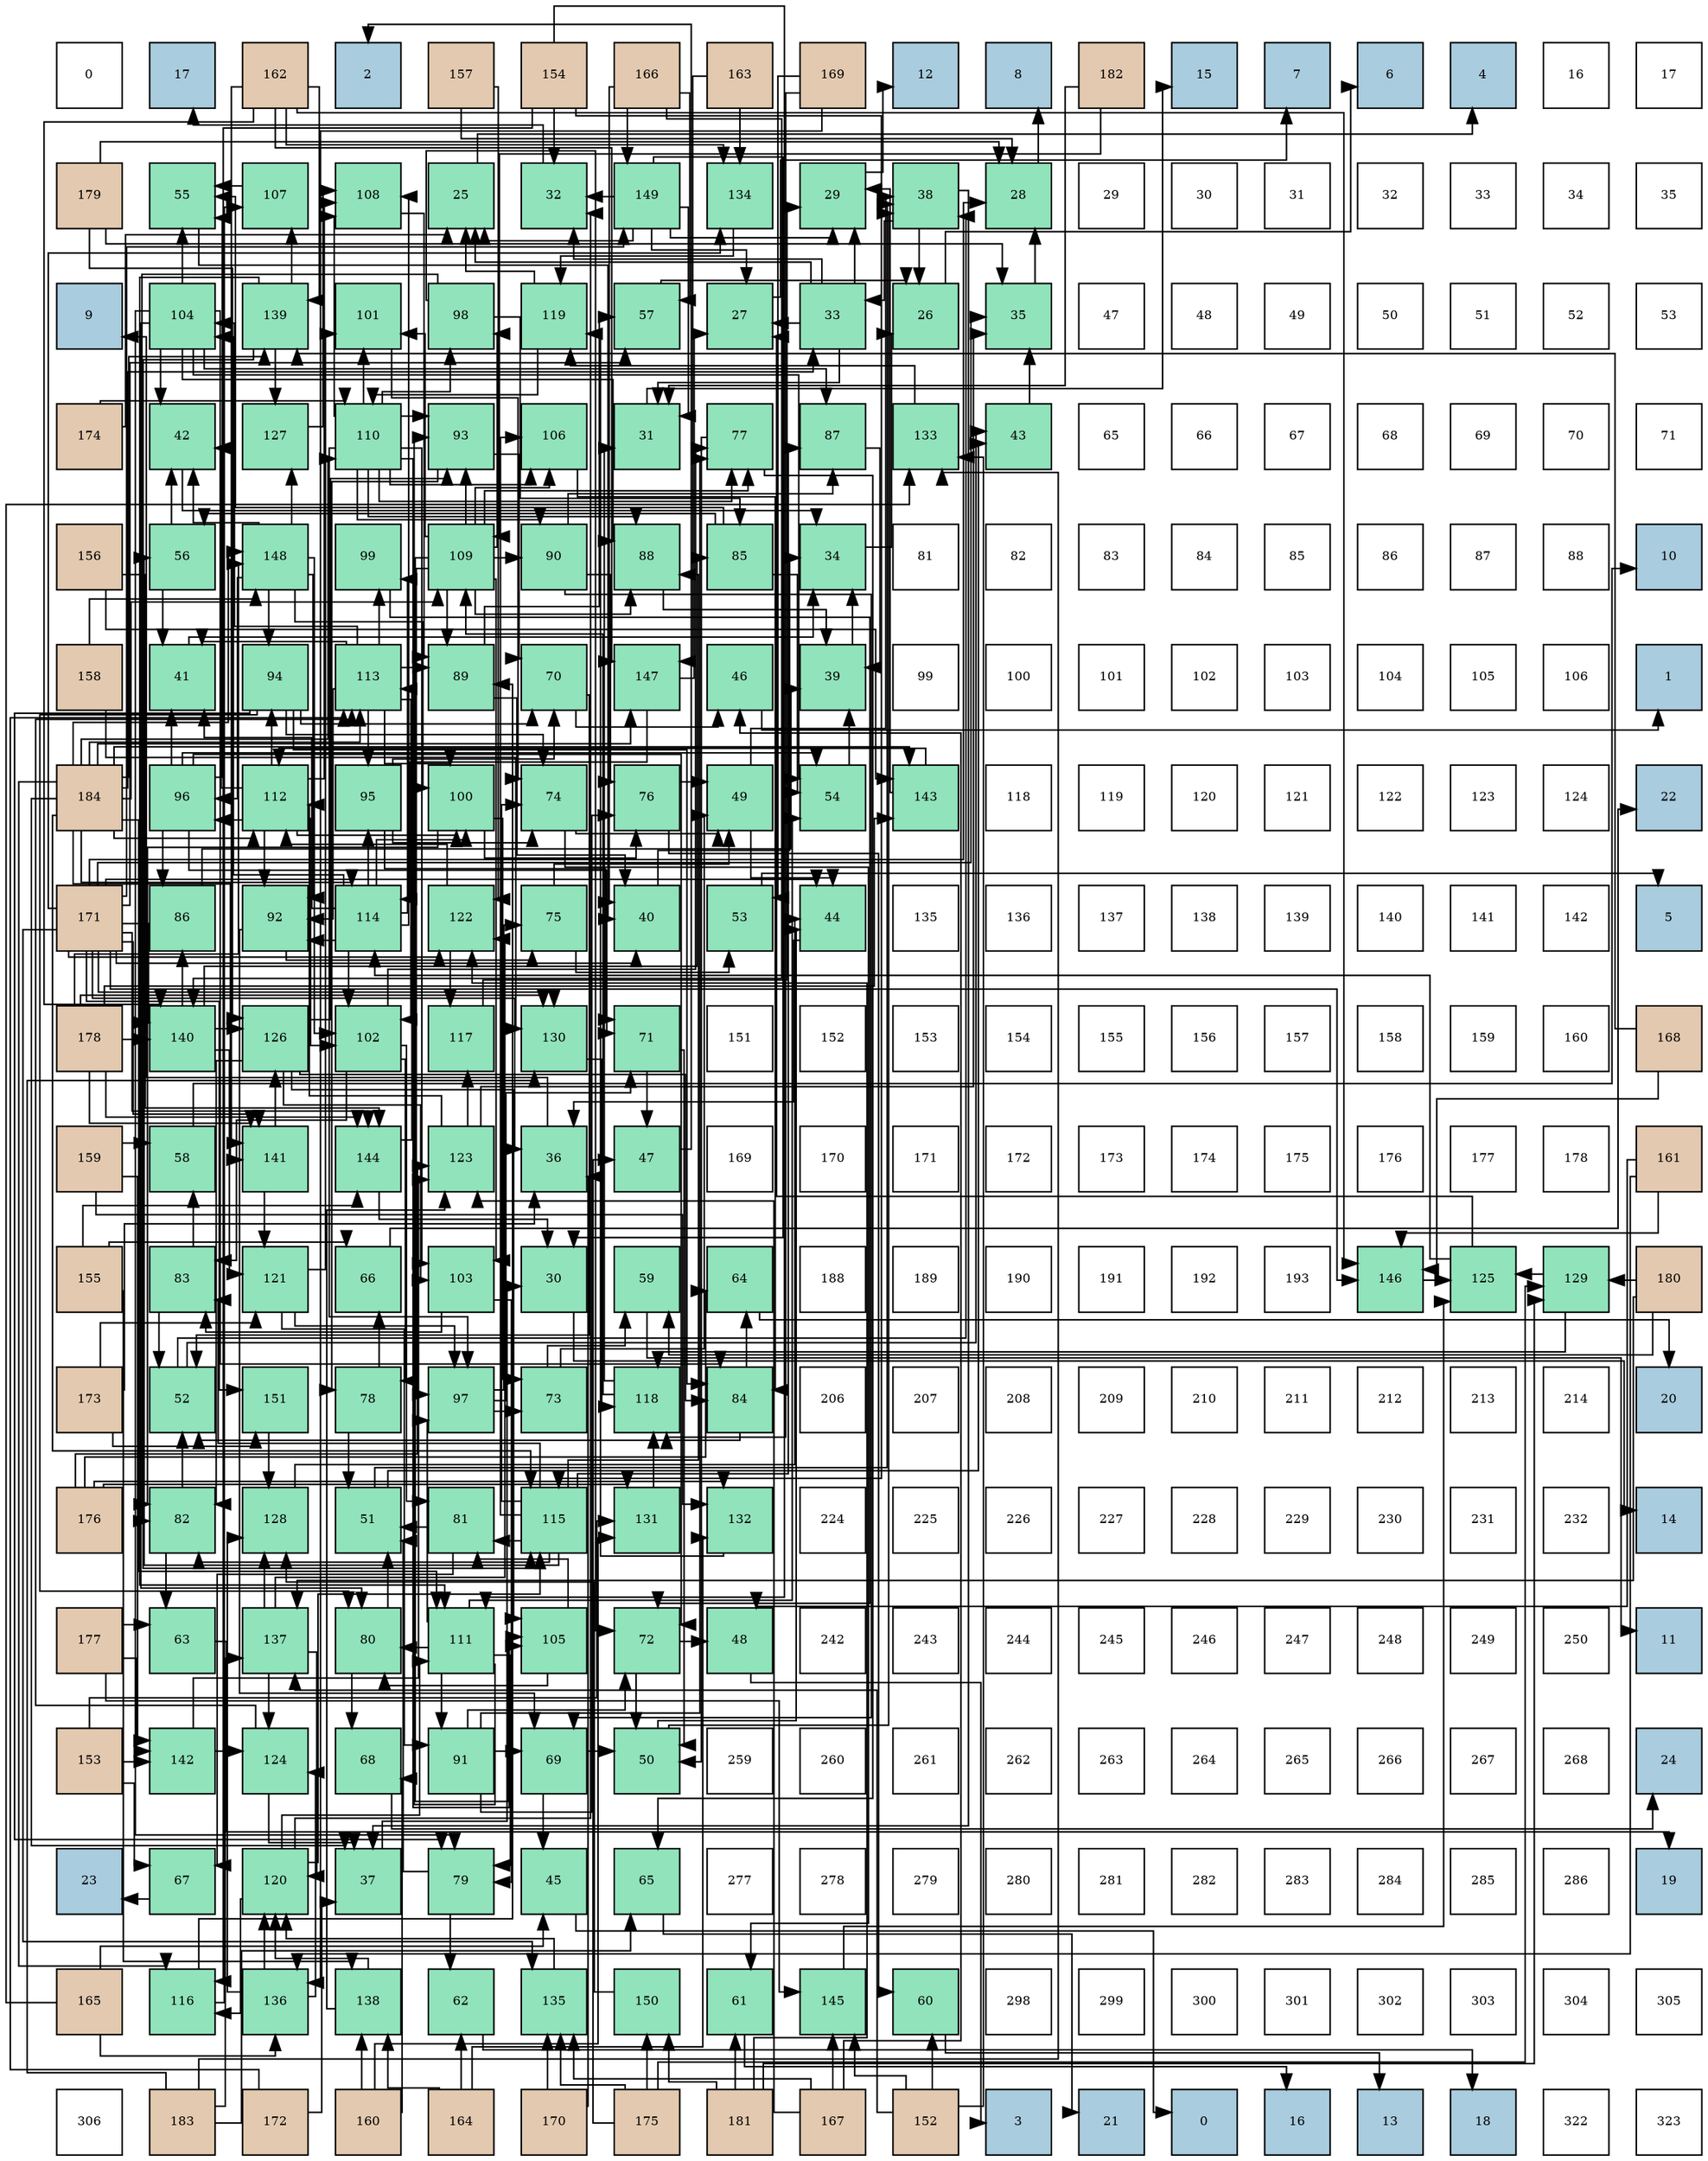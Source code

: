 digraph layout{
 rankdir=TB;
 splines=ortho;
 node [style=filled shape=square fixedsize=true width=0.6];
0[label="0", fontsize=8, fillcolor="#ffffff"];
1[label="17", fontsize=8, fillcolor="#a9ccde"];
2[label="162", fontsize=8, fillcolor="#e3c9af"];
3[label="2", fontsize=8, fillcolor="#a9ccde"];
4[label="157", fontsize=8, fillcolor="#e3c9af"];
5[label="154", fontsize=8, fillcolor="#e3c9af"];
6[label="166", fontsize=8, fillcolor="#e3c9af"];
7[label="163", fontsize=8, fillcolor="#e3c9af"];
8[label="169", fontsize=8, fillcolor="#e3c9af"];
9[label="12", fontsize=8, fillcolor="#a9ccde"];
10[label="8", fontsize=8, fillcolor="#a9ccde"];
11[label="182", fontsize=8, fillcolor="#e3c9af"];
12[label="15", fontsize=8, fillcolor="#a9ccde"];
13[label="7", fontsize=8, fillcolor="#a9ccde"];
14[label="6", fontsize=8, fillcolor="#a9ccde"];
15[label="4", fontsize=8, fillcolor="#a9ccde"];
16[label="16", fontsize=8, fillcolor="#ffffff"];
17[label="17", fontsize=8, fillcolor="#ffffff"];
18[label="179", fontsize=8, fillcolor="#e3c9af"];
19[label="55", fontsize=8, fillcolor="#91e3bb"];
20[label="107", fontsize=8, fillcolor="#91e3bb"];
21[label="108", fontsize=8, fillcolor="#91e3bb"];
22[label="25", fontsize=8, fillcolor="#91e3bb"];
23[label="32", fontsize=8, fillcolor="#91e3bb"];
24[label="149", fontsize=8, fillcolor="#91e3bb"];
25[label="134", fontsize=8, fillcolor="#91e3bb"];
26[label="29", fontsize=8, fillcolor="#91e3bb"];
27[label="38", fontsize=8, fillcolor="#91e3bb"];
28[label="28", fontsize=8, fillcolor="#91e3bb"];
29[label="29", fontsize=8, fillcolor="#ffffff"];
30[label="30", fontsize=8, fillcolor="#ffffff"];
31[label="31", fontsize=8, fillcolor="#ffffff"];
32[label="32", fontsize=8, fillcolor="#ffffff"];
33[label="33", fontsize=8, fillcolor="#ffffff"];
34[label="34", fontsize=8, fillcolor="#ffffff"];
35[label="35", fontsize=8, fillcolor="#ffffff"];
36[label="9", fontsize=8, fillcolor="#a9ccde"];
37[label="104", fontsize=8, fillcolor="#91e3bb"];
38[label="139", fontsize=8, fillcolor="#91e3bb"];
39[label="101", fontsize=8, fillcolor="#91e3bb"];
40[label="98", fontsize=8, fillcolor="#91e3bb"];
41[label="119", fontsize=8, fillcolor="#91e3bb"];
42[label="57", fontsize=8, fillcolor="#91e3bb"];
43[label="27", fontsize=8, fillcolor="#91e3bb"];
44[label="33", fontsize=8, fillcolor="#91e3bb"];
45[label="26", fontsize=8, fillcolor="#91e3bb"];
46[label="35", fontsize=8, fillcolor="#91e3bb"];
47[label="47", fontsize=8, fillcolor="#ffffff"];
48[label="48", fontsize=8, fillcolor="#ffffff"];
49[label="49", fontsize=8, fillcolor="#ffffff"];
50[label="50", fontsize=8, fillcolor="#ffffff"];
51[label="51", fontsize=8, fillcolor="#ffffff"];
52[label="52", fontsize=8, fillcolor="#ffffff"];
53[label="53", fontsize=8, fillcolor="#ffffff"];
54[label="174", fontsize=8, fillcolor="#e3c9af"];
55[label="42", fontsize=8, fillcolor="#91e3bb"];
56[label="127", fontsize=8, fillcolor="#91e3bb"];
57[label="110", fontsize=8, fillcolor="#91e3bb"];
58[label="93", fontsize=8, fillcolor="#91e3bb"];
59[label="106", fontsize=8, fillcolor="#91e3bb"];
60[label="31", fontsize=8, fillcolor="#91e3bb"];
61[label="77", fontsize=8, fillcolor="#91e3bb"];
62[label="87", fontsize=8, fillcolor="#91e3bb"];
63[label="133", fontsize=8, fillcolor="#91e3bb"];
64[label="43", fontsize=8, fillcolor="#91e3bb"];
65[label="65", fontsize=8, fillcolor="#ffffff"];
66[label="66", fontsize=8, fillcolor="#ffffff"];
67[label="67", fontsize=8, fillcolor="#ffffff"];
68[label="68", fontsize=8, fillcolor="#ffffff"];
69[label="69", fontsize=8, fillcolor="#ffffff"];
70[label="70", fontsize=8, fillcolor="#ffffff"];
71[label="71", fontsize=8, fillcolor="#ffffff"];
72[label="156", fontsize=8, fillcolor="#e3c9af"];
73[label="56", fontsize=8, fillcolor="#91e3bb"];
74[label="148", fontsize=8, fillcolor="#91e3bb"];
75[label="99", fontsize=8, fillcolor="#91e3bb"];
76[label="109", fontsize=8, fillcolor="#91e3bb"];
77[label="90", fontsize=8, fillcolor="#91e3bb"];
78[label="88", fontsize=8, fillcolor="#91e3bb"];
79[label="85", fontsize=8, fillcolor="#91e3bb"];
80[label="34", fontsize=8, fillcolor="#91e3bb"];
81[label="81", fontsize=8, fillcolor="#ffffff"];
82[label="82", fontsize=8, fillcolor="#ffffff"];
83[label="83", fontsize=8, fillcolor="#ffffff"];
84[label="84", fontsize=8, fillcolor="#ffffff"];
85[label="85", fontsize=8, fillcolor="#ffffff"];
86[label="86", fontsize=8, fillcolor="#ffffff"];
87[label="87", fontsize=8, fillcolor="#ffffff"];
88[label="88", fontsize=8, fillcolor="#ffffff"];
89[label="10", fontsize=8, fillcolor="#a9ccde"];
90[label="158", fontsize=8, fillcolor="#e3c9af"];
91[label="41", fontsize=8, fillcolor="#91e3bb"];
92[label="94", fontsize=8, fillcolor="#91e3bb"];
93[label="113", fontsize=8, fillcolor="#91e3bb"];
94[label="89", fontsize=8, fillcolor="#91e3bb"];
95[label="70", fontsize=8, fillcolor="#91e3bb"];
96[label="147", fontsize=8, fillcolor="#91e3bb"];
97[label="46", fontsize=8, fillcolor="#91e3bb"];
98[label="39", fontsize=8, fillcolor="#91e3bb"];
99[label="99", fontsize=8, fillcolor="#ffffff"];
100[label="100", fontsize=8, fillcolor="#ffffff"];
101[label="101", fontsize=8, fillcolor="#ffffff"];
102[label="102", fontsize=8, fillcolor="#ffffff"];
103[label="103", fontsize=8, fillcolor="#ffffff"];
104[label="104", fontsize=8, fillcolor="#ffffff"];
105[label="105", fontsize=8, fillcolor="#ffffff"];
106[label="106", fontsize=8, fillcolor="#ffffff"];
107[label="1", fontsize=8, fillcolor="#a9ccde"];
108[label="184", fontsize=8, fillcolor="#e3c9af"];
109[label="96", fontsize=8, fillcolor="#91e3bb"];
110[label="112", fontsize=8, fillcolor="#91e3bb"];
111[label="95", fontsize=8, fillcolor="#91e3bb"];
112[label="100", fontsize=8, fillcolor="#91e3bb"];
113[label="74", fontsize=8, fillcolor="#91e3bb"];
114[label="76", fontsize=8, fillcolor="#91e3bb"];
115[label="49", fontsize=8, fillcolor="#91e3bb"];
116[label="54", fontsize=8, fillcolor="#91e3bb"];
117[label="143", fontsize=8, fillcolor="#91e3bb"];
118[label="118", fontsize=8, fillcolor="#ffffff"];
119[label="119", fontsize=8, fillcolor="#ffffff"];
120[label="120", fontsize=8, fillcolor="#ffffff"];
121[label="121", fontsize=8, fillcolor="#ffffff"];
122[label="122", fontsize=8, fillcolor="#ffffff"];
123[label="123", fontsize=8, fillcolor="#ffffff"];
124[label="124", fontsize=8, fillcolor="#ffffff"];
125[label="22", fontsize=8, fillcolor="#a9ccde"];
126[label="171", fontsize=8, fillcolor="#e3c9af"];
127[label="86", fontsize=8, fillcolor="#91e3bb"];
128[label="92", fontsize=8, fillcolor="#91e3bb"];
129[label="114", fontsize=8, fillcolor="#91e3bb"];
130[label="122", fontsize=8, fillcolor="#91e3bb"];
131[label="75", fontsize=8, fillcolor="#91e3bb"];
132[label="40", fontsize=8, fillcolor="#91e3bb"];
133[label="53", fontsize=8, fillcolor="#91e3bb"];
134[label="44", fontsize=8, fillcolor="#91e3bb"];
135[label="135", fontsize=8, fillcolor="#ffffff"];
136[label="136", fontsize=8, fillcolor="#ffffff"];
137[label="137", fontsize=8, fillcolor="#ffffff"];
138[label="138", fontsize=8, fillcolor="#ffffff"];
139[label="139", fontsize=8, fillcolor="#ffffff"];
140[label="140", fontsize=8, fillcolor="#ffffff"];
141[label="141", fontsize=8, fillcolor="#ffffff"];
142[label="142", fontsize=8, fillcolor="#ffffff"];
143[label="5", fontsize=8, fillcolor="#a9ccde"];
144[label="178", fontsize=8, fillcolor="#e3c9af"];
145[label="140", fontsize=8, fillcolor="#91e3bb"];
146[label="126", fontsize=8, fillcolor="#91e3bb"];
147[label="102", fontsize=8, fillcolor="#91e3bb"];
148[label="117", fontsize=8, fillcolor="#91e3bb"];
149[label="130", fontsize=8, fillcolor="#91e3bb"];
150[label="71", fontsize=8, fillcolor="#91e3bb"];
151[label="151", fontsize=8, fillcolor="#ffffff"];
152[label="152", fontsize=8, fillcolor="#ffffff"];
153[label="153", fontsize=8, fillcolor="#ffffff"];
154[label="154", fontsize=8, fillcolor="#ffffff"];
155[label="155", fontsize=8, fillcolor="#ffffff"];
156[label="156", fontsize=8, fillcolor="#ffffff"];
157[label="157", fontsize=8, fillcolor="#ffffff"];
158[label="158", fontsize=8, fillcolor="#ffffff"];
159[label="159", fontsize=8, fillcolor="#ffffff"];
160[label="160", fontsize=8, fillcolor="#ffffff"];
161[label="168", fontsize=8, fillcolor="#e3c9af"];
162[label="159", fontsize=8, fillcolor="#e3c9af"];
163[label="58", fontsize=8, fillcolor="#91e3bb"];
164[label="141", fontsize=8, fillcolor="#91e3bb"];
165[label="144", fontsize=8, fillcolor="#91e3bb"];
166[label="123", fontsize=8, fillcolor="#91e3bb"];
167[label="36", fontsize=8, fillcolor="#91e3bb"];
168[label="47", fontsize=8, fillcolor="#91e3bb"];
169[label="169", fontsize=8, fillcolor="#ffffff"];
170[label="170", fontsize=8, fillcolor="#ffffff"];
171[label="171", fontsize=8, fillcolor="#ffffff"];
172[label="172", fontsize=8, fillcolor="#ffffff"];
173[label="173", fontsize=8, fillcolor="#ffffff"];
174[label="174", fontsize=8, fillcolor="#ffffff"];
175[label="175", fontsize=8, fillcolor="#ffffff"];
176[label="176", fontsize=8, fillcolor="#ffffff"];
177[label="177", fontsize=8, fillcolor="#ffffff"];
178[label="178", fontsize=8, fillcolor="#ffffff"];
179[label="161", fontsize=8, fillcolor="#e3c9af"];
180[label="155", fontsize=8, fillcolor="#e3c9af"];
181[label="83", fontsize=8, fillcolor="#91e3bb"];
182[label="121", fontsize=8, fillcolor="#91e3bb"];
183[label="66", fontsize=8, fillcolor="#91e3bb"];
184[label="103", fontsize=8, fillcolor="#91e3bb"];
185[label="30", fontsize=8, fillcolor="#91e3bb"];
186[label="59", fontsize=8, fillcolor="#91e3bb"];
187[label="64", fontsize=8, fillcolor="#91e3bb"];
188[label="188", fontsize=8, fillcolor="#ffffff"];
189[label="189", fontsize=8, fillcolor="#ffffff"];
190[label="190", fontsize=8, fillcolor="#ffffff"];
191[label="191", fontsize=8, fillcolor="#ffffff"];
192[label="192", fontsize=8, fillcolor="#ffffff"];
193[label="193", fontsize=8, fillcolor="#ffffff"];
194[label="146", fontsize=8, fillcolor="#91e3bb"];
195[label="125", fontsize=8, fillcolor="#91e3bb"];
196[label="129", fontsize=8, fillcolor="#91e3bb"];
197[label="180", fontsize=8, fillcolor="#e3c9af"];
198[label="173", fontsize=8, fillcolor="#e3c9af"];
199[label="52", fontsize=8, fillcolor="#91e3bb"];
200[label="151", fontsize=8, fillcolor="#91e3bb"];
201[label="78", fontsize=8, fillcolor="#91e3bb"];
202[label="97", fontsize=8, fillcolor="#91e3bb"];
203[label="73", fontsize=8, fillcolor="#91e3bb"];
204[label="118", fontsize=8, fillcolor="#91e3bb"];
205[label="84", fontsize=8, fillcolor="#91e3bb"];
206[label="206", fontsize=8, fillcolor="#ffffff"];
207[label="207", fontsize=8, fillcolor="#ffffff"];
208[label="208", fontsize=8, fillcolor="#ffffff"];
209[label="209", fontsize=8, fillcolor="#ffffff"];
210[label="210", fontsize=8, fillcolor="#ffffff"];
211[label="211", fontsize=8, fillcolor="#ffffff"];
212[label="212", fontsize=8, fillcolor="#ffffff"];
213[label="213", fontsize=8, fillcolor="#ffffff"];
214[label="214", fontsize=8, fillcolor="#ffffff"];
215[label="20", fontsize=8, fillcolor="#a9ccde"];
216[label="176", fontsize=8, fillcolor="#e3c9af"];
217[label="82", fontsize=8, fillcolor="#91e3bb"];
218[label="128", fontsize=8, fillcolor="#91e3bb"];
219[label="51", fontsize=8, fillcolor="#91e3bb"];
220[label="81", fontsize=8, fillcolor="#91e3bb"];
221[label="115", fontsize=8, fillcolor="#91e3bb"];
222[label="131", fontsize=8, fillcolor="#91e3bb"];
223[label="132", fontsize=8, fillcolor="#91e3bb"];
224[label="224", fontsize=8, fillcolor="#ffffff"];
225[label="225", fontsize=8, fillcolor="#ffffff"];
226[label="226", fontsize=8, fillcolor="#ffffff"];
227[label="227", fontsize=8, fillcolor="#ffffff"];
228[label="228", fontsize=8, fillcolor="#ffffff"];
229[label="229", fontsize=8, fillcolor="#ffffff"];
230[label="230", fontsize=8, fillcolor="#ffffff"];
231[label="231", fontsize=8, fillcolor="#ffffff"];
232[label="232", fontsize=8, fillcolor="#ffffff"];
233[label="14", fontsize=8, fillcolor="#a9ccde"];
234[label="177", fontsize=8, fillcolor="#e3c9af"];
235[label="63", fontsize=8, fillcolor="#91e3bb"];
236[label="137", fontsize=8, fillcolor="#91e3bb"];
237[label="80", fontsize=8, fillcolor="#91e3bb"];
238[label="111", fontsize=8, fillcolor="#91e3bb"];
239[label="105", fontsize=8, fillcolor="#91e3bb"];
240[label="72", fontsize=8, fillcolor="#91e3bb"];
241[label="48", fontsize=8, fillcolor="#91e3bb"];
242[label="242", fontsize=8, fillcolor="#ffffff"];
243[label="243", fontsize=8, fillcolor="#ffffff"];
244[label="244", fontsize=8, fillcolor="#ffffff"];
245[label="245", fontsize=8, fillcolor="#ffffff"];
246[label="246", fontsize=8, fillcolor="#ffffff"];
247[label="247", fontsize=8, fillcolor="#ffffff"];
248[label="248", fontsize=8, fillcolor="#ffffff"];
249[label="249", fontsize=8, fillcolor="#ffffff"];
250[label="250", fontsize=8, fillcolor="#ffffff"];
251[label="11", fontsize=8, fillcolor="#a9ccde"];
252[label="153", fontsize=8, fillcolor="#e3c9af"];
253[label="142", fontsize=8, fillcolor="#91e3bb"];
254[label="124", fontsize=8, fillcolor="#91e3bb"];
255[label="68", fontsize=8, fillcolor="#91e3bb"];
256[label="91", fontsize=8, fillcolor="#91e3bb"];
257[label="69", fontsize=8, fillcolor="#91e3bb"];
258[label="50", fontsize=8, fillcolor="#91e3bb"];
259[label="259", fontsize=8, fillcolor="#ffffff"];
260[label="260", fontsize=8, fillcolor="#ffffff"];
261[label="261", fontsize=8, fillcolor="#ffffff"];
262[label="262", fontsize=8, fillcolor="#ffffff"];
263[label="263", fontsize=8, fillcolor="#ffffff"];
264[label="264", fontsize=8, fillcolor="#ffffff"];
265[label="265", fontsize=8, fillcolor="#ffffff"];
266[label="266", fontsize=8, fillcolor="#ffffff"];
267[label="267", fontsize=8, fillcolor="#ffffff"];
268[label="268", fontsize=8, fillcolor="#ffffff"];
269[label="24", fontsize=8, fillcolor="#a9ccde"];
270[label="23", fontsize=8, fillcolor="#a9ccde"];
271[label="67", fontsize=8, fillcolor="#91e3bb"];
272[label="120", fontsize=8, fillcolor="#91e3bb"];
273[label="37", fontsize=8, fillcolor="#91e3bb"];
274[label="79", fontsize=8, fillcolor="#91e3bb"];
275[label="45", fontsize=8, fillcolor="#91e3bb"];
276[label="65", fontsize=8, fillcolor="#91e3bb"];
277[label="277", fontsize=8, fillcolor="#ffffff"];
278[label="278", fontsize=8, fillcolor="#ffffff"];
279[label="279", fontsize=8, fillcolor="#ffffff"];
280[label="280", fontsize=8, fillcolor="#ffffff"];
281[label="281", fontsize=8, fillcolor="#ffffff"];
282[label="282", fontsize=8, fillcolor="#ffffff"];
283[label="283", fontsize=8, fillcolor="#ffffff"];
284[label="284", fontsize=8, fillcolor="#ffffff"];
285[label="285", fontsize=8, fillcolor="#ffffff"];
286[label="286", fontsize=8, fillcolor="#ffffff"];
287[label="19", fontsize=8, fillcolor="#a9ccde"];
288[label="165", fontsize=8, fillcolor="#e3c9af"];
289[label="116", fontsize=8, fillcolor="#91e3bb"];
290[label="136", fontsize=8, fillcolor="#91e3bb"];
291[label="138", fontsize=8, fillcolor="#91e3bb"];
292[label="62", fontsize=8, fillcolor="#91e3bb"];
293[label="135", fontsize=8, fillcolor="#91e3bb"];
294[label="150", fontsize=8, fillcolor="#91e3bb"];
295[label="61", fontsize=8, fillcolor="#91e3bb"];
296[label="145", fontsize=8, fillcolor="#91e3bb"];
297[label="60", fontsize=8, fillcolor="#91e3bb"];
298[label="298", fontsize=8, fillcolor="#ffffff"];
299[label="299", fontsize=8, fillcolor="#ffffff"];
300[label="300", fontsize=8, fillcolor="#ffffff"];
301[label="301", fontsize=8, fillcolor="#ffffff"];
302[label="302", fontsize=8, fillcolor="#ffffff"];
303[label="303", fontsize=8, fillcolor="#ffffff"];
304[label="304", fontsize=8, fillcolor="#ffffff"];
305[label="305", fontsize=8, fillcolor="#ffffff"];
306[label="306", fontsize=8, fillcolor="#ffffff"];
307[label="183", fontsize=8, fillcolor="#e3c9af"];
308[label="172", fontsize=8, fillcolor="#e3c9af"];
309[label="160", fontsize=8, fillcolor="#e3c9af"];
310[label="164", fontsize=8, fillcolor="#e3c9af"];
311[label="170", fontsize=8, fillcolor="#e3c9af"];
312[label="175", fontsize=8, fillcolor="#e3c9af"];
313[label="181", fontsize=8, fillcolor="#e3c9af"];
314[label="167", fontsize=8, fillcolor="#e3c9af"];
315[label="152", fontsize=8, fillcolor="#e3c9af"];
316[label="3", fontsize=8, fillcolor="#a9ccde"];
317[label="21", fontsize=8, fillcolor="#a9ccde"];
318[label="0", fontsize=8, fillcolor="#a9ccde"];
319[label="16", fontsize=8, fillcolor="#a9ccde"];
320[label="13", fontsize=8, fillcolor="#a9ccde"];
321[label="18", fontsize=8, fillcolor="#a9ccde"];
322[label="322", fontsize=8, fillcolor="#ffffff"];
323[label="323", fontsize=8, fillcolor="#ffffff"];
edge [constraint=false, style=vis];22 -> 15;
45 -> 14;
43 -> 13;
28 -> 10;
26 -> 9;
185 -> 233;
60 -> 12;
23 -> 1;
44 -> 22;
44 -> 43;
44 -> 26;
44 -> 60;
44 -> 23;
80 -> 45;
46 -> 28;
167 -> 36;
273 -> 185;
27 -> 45;
27 -> 44;
27 -> 273;
98 -> 80;
132 -> 80;
91 -> 80;
55 -> 80;
64 -> 46;
134 -> 167;
275 -> 318;
97 -> 107;
168 -> 3;
241 -> 316;
115 -> 27;
115 -> 134;
258 -> 27;
258 -> 134;
219 -> 27;
219 -> 64;
199 -> 27;
199 -> 64;
133 -> 143;
116 -> 98;
19 -> 132;
73 -> 91;
73 -> 55;
42 -> 45;
163 -> 89;
186 -> 251;
297 -> 320;
295 -> 319;
292 -> 321;
235 -> 287;
187 -> 215;
276 -> 317;
183 -> 125;
271 -> 270;
255 -> 269;
257 -> 275;
257 -> 258;
95 -> 97;
95 -> 199;
150 -> 168;
150 -> 258;
240 -> 241;
240 -> 258;
203 -> 115;
203 -> 186;
113 -> 115;
113 -> 295;
131 -> 115;
131 -> 133;
114 -> 115;
114 -> 297;
61 -> 258;
61 -> 276;
201 -> 219;
201 -> 183;
274 -> 219;
274 -> 292;
237 -> 219;
237 -> 255;
220 -> 219;
220 -> 271;
217 -> 199;
217 -> 235;
181 -> 199;
181 -> 163;
205 -> 199;
205 -> 187;
79 -> 116;
79 -> 19;
79 -> 73;
127 -> 98;
62 -> 98;
78 -> 98;
94 -> 132;
94 -> 42;
77 -> 257;
77 -> 114;
77 -> 62;
256 -> 257;
256 -> 240;
256 -> 114;
256 -> 61;
128 -> 257;
128 -> 131;
58 -> 95;
58 -> 201;
92 -> 95;
92 -> 113;
92 -> 274;
92 -> 237;
92 -> 205;
111 -> 95;
111 -> 150;
111 -> 113;
109 -> 91;
109 -> 116;
109 -> 19;
109 -> 150;
109 -> 240;
109 -> 127;
202 -> 150;
202 -> 203;
202 -> 131;
40 -> 240;
40 -> 217;
40 -> 79;
75 -> 240;
112 -> 203;
112 -> 114;
112 -> 217;
39 -> 113;
147 -> 61;
147 -> 201;
147 -> 220;
147 -> 181;
184 -> 274;
184 -> 181;
37 -> 55;
37 -> 116;
37 -> 19;
37 -> 274;
37 -> 237;
37 -> 205;
37 -> 62;
37 -> 78;
239 -> 237;
239 -> 220;
59 -> 205;
20 -> 19;
21 -> 94;
76 -> 61;
76 -> 78;
76 -> 94;
76 -> 77;
76 -> 58;
76 -> 202;
76 -> 40;
76 -> 39;
76 -> 184;
76 -> 239;
76 -> 59;
57 -> 61;
57 -> 78;
57 -> 77;
57 -> 58;
57 -> 202;
57 -> 40;
57 -> 39;
57 -> 184;
57 -> 239;
57 -> 59;
57 -> 21;
238 -> 116;
238 -> 274;
238 -> 237;
238 -> 256;
238 -> 58;
238 -> 202;
110 -> 55;
110 -> 128;
110 -> 92;
110 -> 109;
110 -> 112;
110 -> 147;
110 -> 21;
93 -> 91;
93 -> 94;
93 -> 128;
93 -> 111;
93 -> 75;
93 -> 112;
93 -> 147;
93 -> 37;
129 -> 91;
129 -> 128;
129 -> 111;
129 -> 75;
129 -> 112;
129 -> 147;
129 -> 37;
129 -> 21;
221 -> 73;
221 -> 113;
221 -> 220;
221 -> 217;
221 -> 181;
221 -> 62;
221 -> 78;
221 -> 59;
289 -> 94;
289 -> 20;
148 -> 26;
204 -> 60;
204 -> 76;
41 -> 22;
41 -> 57;
272 -> 23;
272 -> 238;
272 -> 221;
272 -> 289;
182 -> 256;
182 -> 202;
182 -> 39;
130 -> 110;
130 -> 148;
166 -> 46;
166 -> 110;
166 -> 148;
254 -> 273;
254 -> 93;
195 -> 43;
195 -> 129;
146 -> 217;
146 -> 205;
146 -> 58;
146 -> 184;
146 -> 239;
56 -> 21;
218 -> 134;
196 -> 204;
196 -> 195;
149 -> 204;
222 -> 204;
223 -> 41;
63 -> 41;
25 -> 41;
293 -> 272;
290 -> 272;
290 -> 254;
290 -> 218;
236 -> 272;
236 -> 130;
236 -> 254;
236 -> 218;
291 -> 272;
291 -> 166;
38 -> 20;
38 -> 238;
38 -> 221;
38 -> 56;
145 -> 79;
145 -> 127;
145 -> 182;
145 -> 146;
164 -> 182;
164 -> 146;
253 -> 166;
253 -> 254;
117 -> 26;
117 -> 110;
165 -> 185;
165 -> 93;
296 -> 195;
194 -> 195;
96 -> 43;
96 -> 129;
74 -> 55;
74 -> 128;
74 -> 92;
74 -> 109;
74 -> 112;
74 -> 147;
74 -> 56;
24 -> 22;
24 -> 43;
24 -> 26;
24 -> 185;
24 -> 60;
24 -> 23;
294 -> 218;
200 -> 218;
315 -> 297;
315 -> 63;
315 -> 236;
315 -> 296;
252 -> 271;
252 -> 222;
252 -> 253;
5 -> 23;
5 -> 238;
5 -> 221;
5 -> 289;
180 -> 183;
180 -> 291;
180 -> 165;
72 -> 117;
72 -> 165;
4 -> 28;
4 -> 130;
90 -> 149;
90 -> 74;
162 -> 163;
162 -> 223;
162 -> 253;
309 -> 255;
309 -> 222;
309 -> 291;
179 -> 241;
179 -> 290;
179 -> 194;
2 -> 25;
2 -> 38;
2 -> 145;
2 -> 164;
2 -> 194;
2 -> 96;
7 -> 25;
7 -> 96;
310 -> 292;
310 -> 223;
310 -> 291;
288 -> 275;
288 -> 63;
288 -> 290;
6 -> 132;
6 -> 42;
6 -> 145;
6 -> 24;
314 -> 97;
314 -> 166;
314 -> 293;
314 -> 296;
161 -> 38;
161 -> 194;
8 -> 133;
8 -> 204;
8 -> 290;
311 -> 167;
311 -> 293;
126 -> 28;
126 -> 46;
126 -> 167;
126 -> 132;
126 -> 134;
126 -> 42;
126 -> 130;
126 -> 149;
126 -> 25;
126 -> 293;
126 -> 145;
126 -> 164;
126 -> 165;
126 -> 194;
126 -> 24;
126 -> 200;
308 -> 273;
308 -> 93;
198 -> 167;
198 -> 182;
198 -> 200;
54 -> 22;
54 -> 57;
312 -> 168;
312 -> 196;
312 -> 293;
312 -> 294;
216 -> 187;
216 -> 166;
216 -> 222;
216 -> 223;
234 -> 235;
234 -> 253;
234 -> 296;
144 -> 149;
144 -> 145;
144 -> 164;
144 -> 117;
144 -> 165;
144 -> 74;
18 -> 28;
18 -> 46;
18 -> 146;
197 -> 186;
197 -> 196;
197 -> 236;
313 -> 295;
313 -> 130;
313 -> 196;
313 -> 294;
11 -> 60;
11 -> 76;
307 -> 276;
307 -> 149;
307 -> 63;
307 -> 236;
108 -> 44;
108 -> 273;
108 -> 76;
108 -> 57;
108 -> 238;
108 -> 110;
108 -> 93;
108 -> 129;
108 -> 221;
108 -> 289;
108 -> 38;
108 -> 164;
108 -> 117;
108 -> 96;
108 -> 74;
edge [constraint=true, style=invis];
0 -> 18 -> 36 -> 54 -> 72 -> 90 -> 108 -> 126 -> 144 -> 162 -> 180 -> 198 -> 216 -> 234 -> 252 -> 270 -> 288 -> 306;
1 -> 19 -> 37 -> 55 -> 73 -> 91 -> 109 -> 127 -> 145 -> 163 -> 181 -> 199 -> 217 -> 235 -> 253 -> 271 -> 289 -> 307;
2 -> 20 -> 38 -> 56 -> 74 -> 92 -> 110 -> 128 -> 146 -> 164 -> 182 -> 200 -> 218 -> 236 -> 254 -> 272 -> 290 -> 308;
3 -> 21 -> 39 -> 57 -> 75 -> 93 -> 111 -> 129 -> 147 -> 165 -> 183 -> 201 -> 219 -> 237 -> 255 -> 273 -> 291 -> 309;
4 -> 22 -> 40 -> 58 -> 76 -> 94 -> 112 -> 130 -> 148 -> 166 -> 184 -> 202 -> 220 -> 238 -> 256 -> 274 -> 292 -> 310;
5 -> 23 -> 41 -> 59 -> 77 -> 95 -> 113 -> 131 -> 149 -> 167 -> 185 -> 203 -> 221 -> 239 -> 257 -> 275 -> 293 -> 311;
6 -> 24 -> 42 -> 60 -> 78 -> 96 -> 114 -> 132 -> 150 -> 168 -> 186 -> 204 -> 222 -> 240 -> 258 -> 276 -> 294 -> 312;
7 -> 25 -> 43 -> 61 -> 79 -> 97 -> 115 -> 133 -> 151 -> 169 -> 187 -> 205 -> 223 -> 241 -> 259 -> 277 -> 295 -> 313;
8 -> 26 -> 44 -> 62 -> 80 -> 98 -> 116 -> 134 -> 152 -> 170 -> 188 -> 206 -> 224 -> 242 -> 260 -> 278 -> 296 -> 314;
9 -> 27 -> 45 -> 63 -> 81 -> 99 -> 117 -> 135 -> 153 -> 171 -> 189 -> 207 -> 225 -> 243 -> 261 -> 279 -> 297 -> 315;
10 -> 28 -> 46 -> 64 -> 82 -> 100 -> 118 -> 136 -> 154 -> 172 -> 190 -> 208 -> 226 -> 244 -> 262 -> 280 -> 298 -> 316;
11 -> 29 -> 47 -> 65 -> 83 -> 101 -> 119 -> 137 -> 155 -> 173 -> 191 -> 209 -> 227 -> 245 -> 263 -> 281 -> 299 -> 317;
12 -> 30 -> 48 -> 66 -> 84 -> 102 -> 120 -> 138 -> 156 -> 174 -> 192 -> 210 -> 228 -> 246 -> 264 -> 282 -> 300 -> 318;
13 -> 31 -> 49 -> 67 -> 85 -> 103 -> 121 -> 139 -> 157 -> 175 -> 193 -> 211 -> 229 -> 247 -> 265 -> 283 -> 301 -> 319;
14 -> 32 -> 50 -> 68 -> 86 -> 104 -> 122 -> 140 -> 158 -> 176 -> 194 -> 212 -> 230 -> 248 -> 266 -> 284 -> 302 -> 320;
15 -> 33 -> 51 -> 69 -> 87 -> 105 -> 123 -> 141 -> 159 -> 177 -> 195 -> 213 -> 231 -> 249 -> 267 -> 285 -> 303 -> 321;
16 -> 34 -> 52 -> 70 -> 88 -> 106 -> 124 -> 142 -> 160 -> 178 -> 196 -> 214 -> 232 -> 250 -> 268 -> 286 -> 304 -> 322;
17 -> 35 -> 53 -> 71 -> 89 -> 107 -> 125 -> 143 -> 161 -> 179 -> 197 -> 215 -> 233 -> 251 -> 269 -> 287 -> 305 -> 323;
rank = same {0 -> 1 -> 2 -> 3 -> 4 -> 5 -> 6 -> 7 -> 8 -> 9 -> 10 -> 11 -> 12 -> 13 -> 14 -> 15 -> 16 -> 17};
rank = same {18 -> 19 -> 20 -> 21 -> 22 -> 23 -> 24 -> 25 -> 26 -> 27 -> 28 -> 29 -> 30 -> 31 -> 32 -> 33 -> 34 -> 35};
rank = same {36 -> 37 -> 38 -> 39 -> 40 -> 41 -> 42 -> 43 -> 44 -> 45 -> 46 -> 47 -> 48 -> 49 -> 50 -> 51 -> 52 -> 53};
rank = same {54 -> 55 -> 56 -> 57 -> 58 -> 59 -> 60 -> 61 -> 62 -> 63 -> 64 -> 65 -> 66 -> 67 -> 68 -> 69 -> 70 -> 71};
rank = same {72 -> 73 -> 74 -> 75 -> 76 -> 77 -> 78 -> 79 -> 80 -> 81 -> 82 -> 83 -> 84 -> 85 -> 86 -> 87 -> 88 -> 89};
rank = same {90 -> 91 -> 92 -> 93 -> 94 -> 95 -> 96 -> 97 -> 98 -> 99 -> 100 -> 101 -> 102 -> 103 -> 104 -> 105 -> 106 -> 107};
rank = same {108 -> 109 -> 110 -> 111 -> 112 -> 113 -> 114 -> 115 -> 116 -> 117 -> 118 -> 119 -> 120 -> 121 -> 122 -> 123 -> 124 -> 125};
rank = same {126 -> 127 -> 128 -> 129 -> 130 -> 131 -> 132 -> 133 -> 134 -> 135 -> 136 -> 137 -> 138 -> 139 -> 140 -> 141 -> 142 -> 143};
rank = same {144 -> 145 -> 146 -> 147 -> 148 -> 149 -> 150 -> 151 -> 152 -> 153 -> 154 -> 155 -> 156 -> 157 -> 158 -> 159 -> 160 -> 161};
rank = same {162 -> 163 -> 164 -> 165 -> 166 -> 167 -> 168 -> 169 -> 170 -> 171 -> 172 -> 173 -> 174 -> 175 -> 176 -> 177 -> 178 -> 179};
rank = same {180 -> 181 -> 182 -> 183 -> 184 -> 185 -> 186 -> 187 -> 188 -> 189 -> 190 -> 191 -> 192 -> 193 -> 194 -> 195 -> 196 -> 197};
rank = same {198 -> 199 -> 200 -> 201 -> 202 -> 203 -> 204 -> 205 -> 206 -> 207 -> 208 -> 209 -> 210 -> 211 -> 212 -> 213 -> 214 -> 215};
rank = same {216 -> 217 -> 218 -> 219 -> 220 -> 221 -> 222 -> 223 -> 224 -> 225 -> 226 -> 227 -> 228 -> 229 -> 230 -> 231 -> 232 -> 233};
rank = same {234 -> 235 -> 236 -> 237 -> 238 -> 239 -> 240 -> 241 -> 242 -> 243 -> 244 -> 245 -> 246 -> 247 -> 248 -> 249 -> 250 -> 251};
rank = same {252 -> 253 -> 254 -> 255 -> 256 -> 257 -> 258 -> 259 -> 260 -> 261 -> 262 -> 263 -> 264 -> 265 -> 266 -> 267 -> 268 -> 269};
rank = same {270 -> 271 -> 272 -> 273 -> 274 -> 275 -> 276 -> 277 -> 278 -> 279 -> 280 -> 281 -> 282 -> 283 -> 284 -> 285 -> 286 -> 287};
rank = same {288 -> 289 -> 290 -> 291 -> 292 -> 293 -> 294 -> 295 -> 296 -> 297 -> 298 -> 299 -> 300 -> 301 -> 302 -> 303 -> 304 -> 305};
rank = same {306 -> 307 -> 308 -> 309 -> 310 -> 311 -> 312 -> 313 -> 314 -> 315 -> 316 -> 317 -> 318 -> 319 -> 320 -> 321 -> 322 -> 323};
}